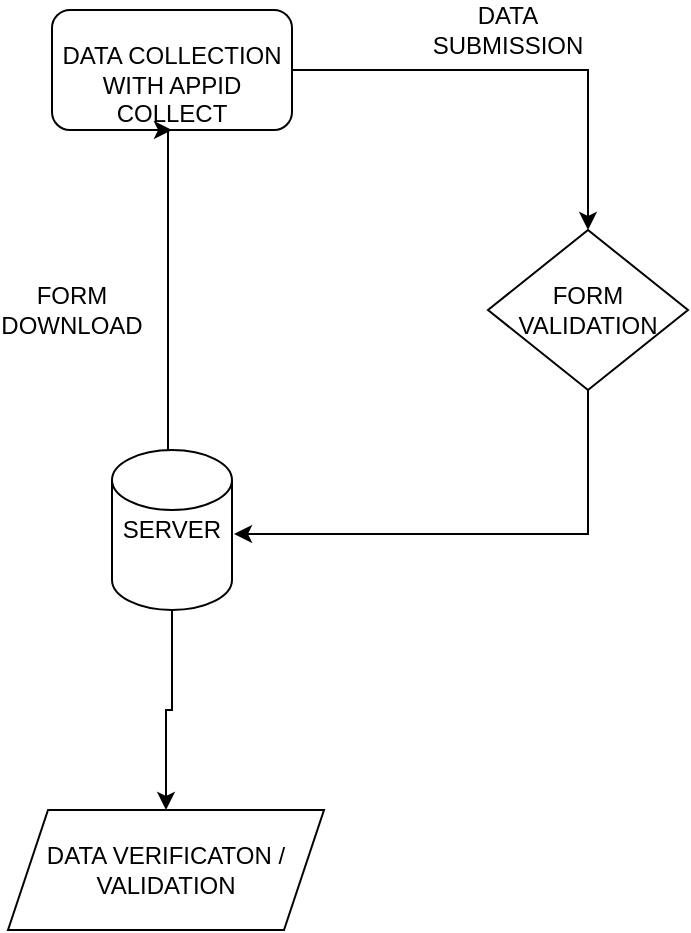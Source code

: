 <mxfile version="13.6.3" type="github"><diagram id="xuWYb-OyNWLFMOGDgIFq" name="Page-1"><mxGraphModel dx="1038" dy="587" grid="1" gridSize="10" guides="0" tooltips="1" connect="1" arrows="1" fold="1" page="1" pageScale="1" pageWidth="583" pageHeight="827" background="#ffffff" math="0" shadow="0"><root><mxCell id="0"/><mxCell id="1" parent="0"/><mxCell id="wjCIMxuwmsn5qIuKQqMn-4" style="edgeStyle=orthogonalEdgeStyle;rounded=0;orthogonalLoop=1;jettySize=auto;html=1;exitX=1;exitY=0.5;exitDx=0;exitDy=0;" parent="1" source="wjCIMxuwmsn5qIuKQqMn-1" target="wjCIMxuwmsn5qIuKQqMn-3" edge="1"><mxGeometry relative="1" as="geometry"/></mxCell><mxCell id="wjCIMxuwmsn5qIuKQqMn-1" value="&lt;br&gt;DATA COLLECTION WITH APPID COLLECT" style="rounded=1;whiteSpace=wrap;html=1;" parent="1" vertex="1"><mxGeometry x="232" y="40" width="120" height="60" as="geometry"/></mxCell><mxCell id="wjCIMxuwmsn5qIuKQqMn-6" style="edgeStyle=orthogonalEdgeStyle;rounded=0;orthogonalLoop=1;jettySize=auto;html=1;exitX=0.5;exitY=0;exitDx=0;exitDy=0;entryX=0.5;entryY=1;entryDx=0;entryDy=0;" parent="1" target="wjCIMxuwmsn5qIuKQqMn-1" edge="1"><mxGeometry relative="1" as="geometry"><mxPoint x="292" y="300" as="sourcePoint"/><Array as="points"><mxPoint x="290" y="300"/></Array></mxGeometry></mxCell><mxCell id="wjCIMxuwmsn5qIuKQqMn-8" style="edgeStyle=orthogonalEdgeStyle;rounded=0;orthogonalLoop=1;jettySize=auto;html=1;exitX=0.5;exitY=1;exitDx=0;exitDy=0;entryX=1.017;entryY=0.525;entryDx=0;entryDy=0;entryPerimeter=0;" parent="1" source="wjCIMxuwmsn5qIuKQqMn-3" target="wjCIMxuwmsn5qIuKQqMn-7" edge="1"><mxGeometry relative="1" as="geometry"/></mxCell><mxCell id="wjCIMxuwmsn5qIuKQqMn-3" value="FORM VALIDATION" style="rhombus;whiteSpace=wrap;html=1;" parent="1" vertex="1"><mxGeometry x="450" y="150" width="100" height="80" as="geometry"/></mxCell><mxCell id="Cj4uTGwDQnPfkzXzGSmn-2" value="" style="edgeStyle=orthogonalEdgeStyle;rounded=0;orthogonalLoop=1;jettySize=auto;html=1;" edge="1" parent="1" source="wjCIMxuwmsn5qIuKQqMn-7" target="Cj4uTGwDQnPfkzXzGSmn-1"><mxGeometry relative="1" as="geometry"/></mxCell><mxCell id="wjCIMxuwmsn5qIuKQqMn-7" value="SERVER" style="shape=cylinder2;whiteSpace=wrap;html=1;boundedLbl=1;backgroundOutline=1;size=15;" parent="1" vertex="1"><mxGeometry x="262" y="260" width="60" height="80" as="geometry"/></mxCell><mxCell id="wjCIMxuwmsn5qIuKQqMn-9" value="FORM DOWNLOAD" style="text;html=1;strokeColor=none;fillColor=none;align=center;verticalAlign=middle;whiteSpace=wrap;rounded=0;" parent="1" vertex="1"><mxGeometry x="222" y="180" width="40" height="20" as="geometry"/></mxCell><mxCell id="wjCIMxuwmsn5qIuKQqMn-10" value="DATA SUBMISSION" style="text;html=1;strokeColor=none;fillColor=none;align=center;verticalAlign=middle;whiteSpace=wrap;rounded=0;" parent="1" vertex="1"><mxGeometry x="440" y="40" width="40" height="20" as="geometry"/></mxCell><mxCell id="Cj4uTGwDQnPfkzXzGSmn-1" value="DATA VERIFICATON / VALIDATION" style="shape=parallelogram;perimeter=parallelogramPerimeter;whiteSpace=wrap;html=1;fixedSize=1;" vertex="1" parent="1"><mxGeometry x="210" y="440" width="158" height="60" as="geometry"/></mxCell></root></mxGraphModel></diagram></mxfile>